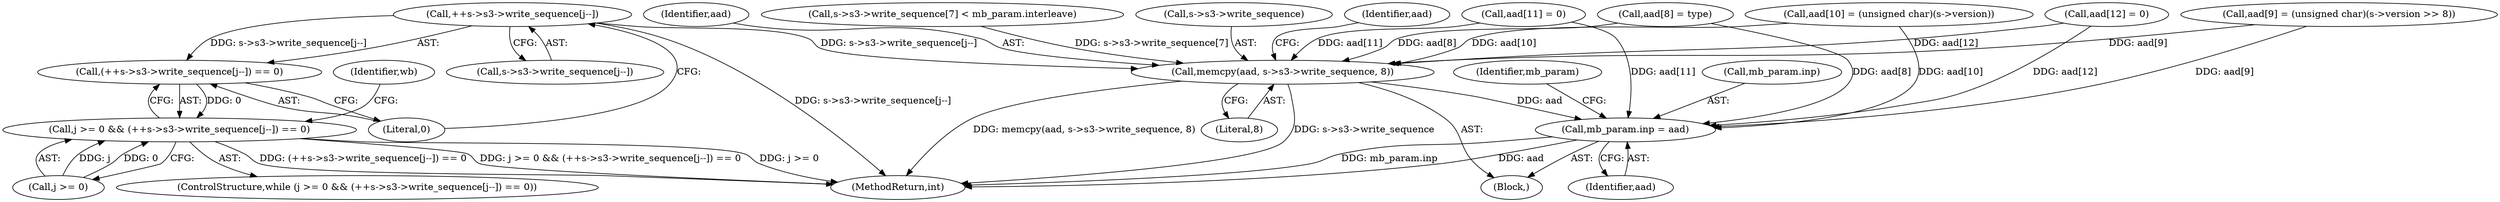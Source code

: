 digraph "0_openssl_77c77f0a1b9f15b869ca3342186dfbedd1119d0e@API" {
"1000611" [label="(Call,++s->s3->write_sequence[j--])"];
"1000450" [label="(Call,memcpy(aad, s->s3->write_sequence, 8))"];
"1000498" [label="(Call,mb_param.inp = aad)"];
"1000610" [label="(Call,(++s->s3->write_sequence[j--]) == 0)"];
"1000606" [label="(Call,j >= 0 && (++s->s3->write_sequence[j--]) == 0)"];
"1000607" [label="(Call,j >= 0)"];
"1000498" [label="(Call,mb_param.inp = aad)"];
"1000451" [label="(Identifier,aad)"];
"1000502" [label="(Identifier,aad)"];
"1000611" [label="(Call,++s->s3->write_sequence[j--])"];
"1000382" [label="(Block,)"];
"1000610" [label="(Call,(++s->s3->write_sequence[j--]) == 0)"];
"1000450" [label="(Call,memcpy(aad, s->s3->write_sequence, 8))"];
"1000589" [label="(Call,s->s3->write_sequence[7] < mb_param.interleave)"];
"1000623" [label="(Identifier,wb)"];
"1000845" [label="(MethodReturn,int)"];
"1000483" [label="(Call,aad[11] = 0)"];
"1000474" [label="(Call,aad[10] = (unsigned char)(s->version))"];
"1000605" [label="(ControlStructure,while (j >= 0 && (++s->s3->write_sequence[j--]) == 0))"];
"1000457" [label="(Literal,8)"];
"1000452" [label="(Call,s->s3->write_sequence)"];
"1000458" [label="(Call,aad[8] = type)"];
"1000606" [label="(Call,j >= 0 && (++s->s3->write_sequence[j--]) == 0)"];
"1000620" [label="(Literal,0)"];
"1000460" [label="(Identifier,aad)"];
"1000488" [label="(Call,aad[12] = 0)"];
"1000505" [label="(Identifier,mb_param)"];
"1000463" [label="(Call,aad[9] = (unsigned char)(s->version >> 8))"];
"1000612" [label="(Call,s->s3->write_sequence[j--])"];
"1000499" [label="(Call,mb_param.inp)"];
"1000611" -> "1000610"  [label="AST: "];
"1000611" -> "1000612"  [label="CFG: "];
"1000612" -> "1000611"  [label="AST: "];
"1000620" -> "1000611"  [label="CFG: "];
"1000611" -> "1000845"  [label="DDG: s->s3->write_sequence[j--]"];
"1000611" -> "1000450"  [label="DDG: s->s3->write_sequence[j--]"];
"1000611" -> "1000610"  [label="DDG: s->s3->write_sequence[j--]"];
"1000450" -> "1000382"  [label="AST: "];
"1000450" -> "1000457"  [label="CFG: "];
"1000451" -> "1000450"  [label="AST: "];
"1000452" -> "1000450"  [label="AST: "];
"1000457" -> "1000450"  [label="AST: "];
"1000460" -> "1000450"  [label="CFG: "];
"1000450" -> "1000845"  [label="DDG: memcpy(aad, s->s3->write_sequence, 8)"];
"1000450" -> "1000845"  [label="DDG: s->s3->write_sequence"];
"1000458" -> "1000450"  [label="DDG: aad[8]"];
"1000488" -> "1000450"  [label="DDG: aad[12]"];
"1000474" -> "1000450"  [label="DDG: aad[10]"];
"1000463" -> "1000450"  [label="DDG: aad[9]"];
"1000483" -> "1000450"  [label="DDG: aad[11]"];
"1000589" -> "1000450"  [label="DDG: s->s3->write_sequence[7]"];
"1000450" -> "1000498"  [label="DDG: aad"];
"1000498" -> "1000382"  [label="AST: "];
"1000498" -> "1000502"  [label="CFG: "];
"1000499" -> "1000498"  [label="AST: "];
"1000502" -> "1000498"  [label="AST: "];
"1000505" -> "1000498"  [label="CFG: "];
"1000498" -> "1000845"  [label="DDG: aad"];
"1000498" -> "1000845"  [label="DDG: mb_param.inp"];
"1000458" -> "1000498"  [label="DDG: aad[8]"];
"1000488" -> "1000498"  [label="DDG: aad[12]"];
"1000474" -> "1000498"  [label="DDG: aad[10]"];
"1000463" -> "1000498"  [label="DDG: aad[9]"];
"1000483" -> "1000498"  [label="DDG: aad[11]"];
"1000610" -> "1000606"  [label="AST: "];
"1000610" -> "1000620"  [label="CFG: "];
"1000620" -> "1000610"  [label="AST: "];
"1000606" -> "1000610"  [label="CFG: "];
"1000610" -> "1000606"  [label="DDG: 0"];
"1000606" -> "1000605"  [label="AST: "];
"1000606" -> "1000607"  [label="CFG: "];
"1000607" -> "1000606"  [label="AST: "];
"1000623" -> "1000606"  [label="CFG: "];
"1000606" -> "1000845"  [label="DDG: j >= 0"];
"1000606" -> "1000845"  [label="DDG: (++s->s3->write_sequence[j--]) == 0"];
"1000606" -> "1000845"  [label="DDG: j >= 0 && (++s->s3->write_sequence[j--]) == 0"];
"1000607" -> "1000606"  [label="DDG: j"];
"1000607" -> "1000606"  [label="DDG: 0"];
}
